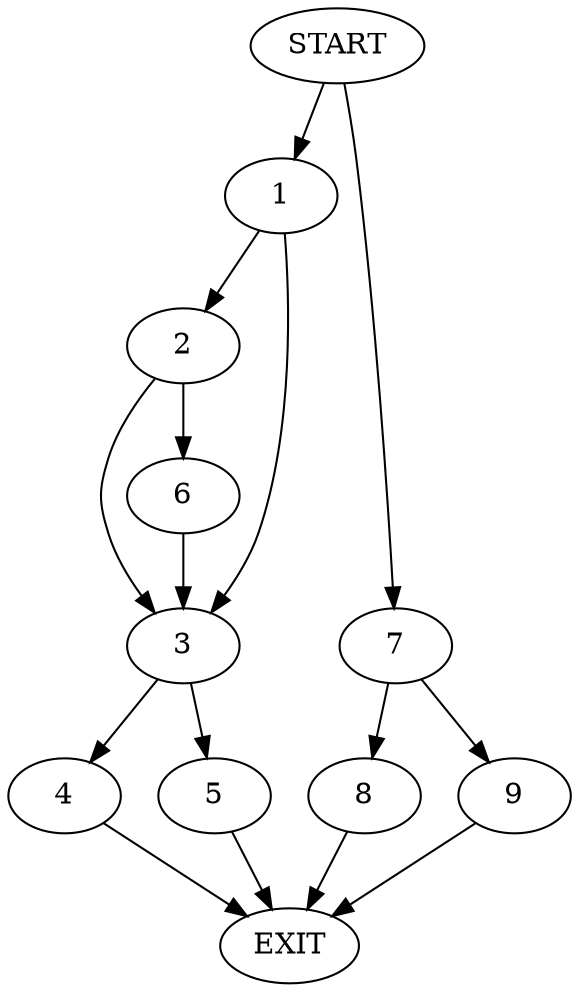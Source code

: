 digraph {
0 [label="START"]
10 [label="EXIT"]
0 -> 1
1 -> 2
1 -> 3
3 -> 4
3 -> 5
2 -> 6
2 -> 3
6 -> 3
4 -> 10
5 -> 10
0 -> 7
7 -> 8
7 -> 9
8 -> 10
9 -> 10
}
